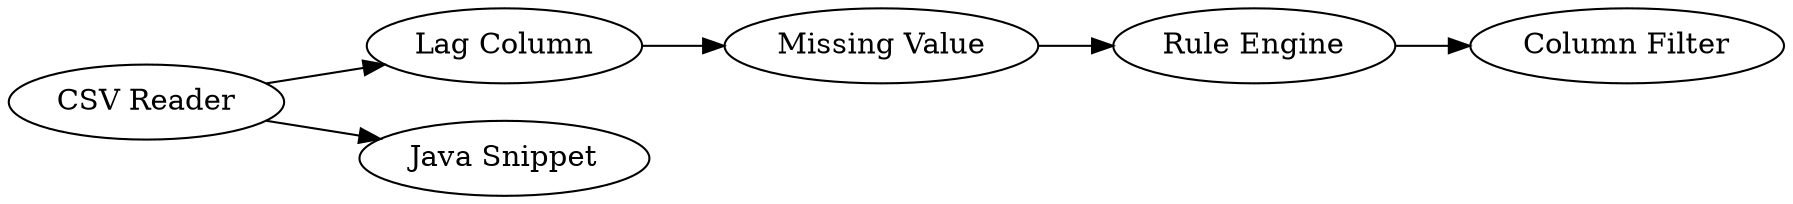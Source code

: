 digraph {
	1 [label="CSV Reader"]
	2 [label="Lag Column"]
	3 [label="Missing Value"]
	4 [label="Rule Engine"]
	5 [label="Column Filter"]
	6 [label="Java Snippet"]
	1 -> 2
	1 -> 6
	2 -> 3
	3 -> 4
	4 -> 5
	rankdir=LR
}
